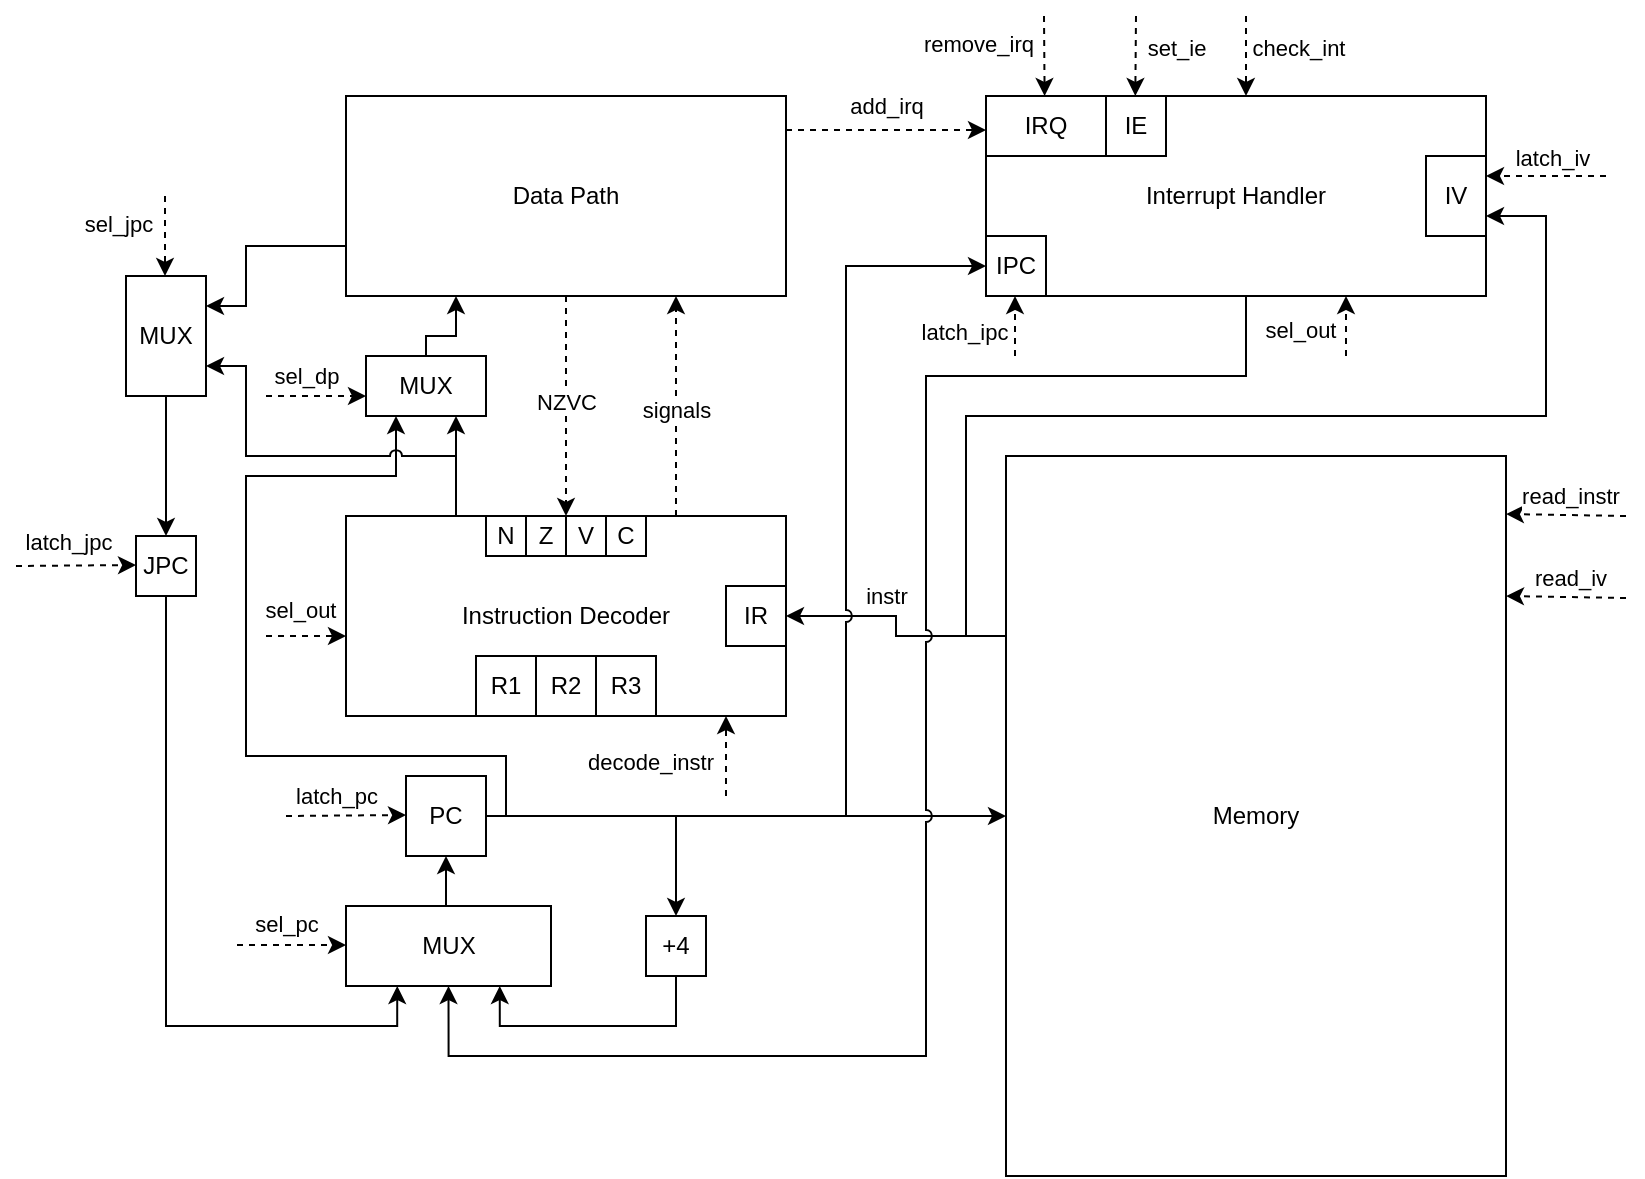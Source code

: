 <mxfile version="27.1.5">
  <diagram name="Страница — 1" id="lOXgt-aCseuYetRpwDvi">
    <mxGraphModel dx="1042" dy="1711" grid="1" gridSize="10" guides="1" tooltips="1" connect="1" arrows="1" fold="1" page="1" pageScale="1" pageWidth="827" pageHeight="1169" math="0" shadow="0">
      <root>
        <mxCell id="0" />
        <mxCell id="1" parent="0" />
        <mxCell id="n_jryro7lZSGbbbVeQId-4" style="edgeStyle=orthogonalEdgeStyle;rounded=0;orthogonalLoop=1;jettySize=auto;html=1;exitX=1;exitY=0.5;exitDx=0;exitDy=0;entryX=0;entryY=0.5;entryDx=0;entryDy=0;" parent="1" source="hqro3P3JsnMgNJcTQGFR-3" edge="1" target="hqro3P3JsnMgNJcTQGFR-2">
          <mxGeometry relative="1" as="geometry">
            <mxPoint x="540" y="390" as="targetPoint" />
          </mxGeometry>
        </mxCell>
        <mxCell id="e9nB6p_WT3sDQEHfiV55-23" style="edgeStyle=orthogonalEdgeStyle;rounded=0;orthogonalLoop=1;jettySize=auto;html=1;exitX=0;exitY=0.75;exitDx=0;exitDy=0;entryX=1;entryY=0.25;entryDx=0;entryDy=0;" parent="1" source="hqro3P3JsnMgNJcTQGFR-1" target="e9nB6p_WT3sDQEHfiV55-22" edge="1">
          <mxGeometry relative="1" as="geometry">
            <Array as="points">
              <mxPoint x="170" y="105" />
              <mxPoint x="170" y="135" />
            </Array>
          </mxGeometry>
        </mxCell>
        <mxCell id="hqro3P3JsnMgNJcTQGFR-1" value="Data Path" style="rounded=0;whiteSpace=wrap;html=1;" parent="1" vertex="1">
          <mxGeometry x="220" y="30" width="220" height="100" as="geometry" />
        </mxCell>
        <mxCell id="hqro3P3JsnMgNJcTQGFR-24" style="edgeStyle=orthogonalEdgeStyle;rounded=0;orthogonalLoop=1;jettySize=auto;html=1;exitX=0;exitY=0.25;exitDx=0;exitDy=0;entryX=1;entryY=0.5;entryDx=0;entryDy=0;" parent="1" source="hqro3P3JsnMgNJcTQGFR-2" target="hqro3P3JsnMgNJcTQGFR-4" edge="1">
          <mxGeometry relative="1" as="geometry" />
        </mxCell>
        <mxCell id="hqro3P3JsnMgNJcTQGFR-31" value="instr" style="edgeLabel;html=1;align=center;verticalAlign=middle;resizable=0;points=[];" parent="hqro3P3JsnMgNJcTQGFR-24" vertex="1" connectable="0">
          <mxGeometry x="-0.013" relative="1" as="geometry">
            <mxPoint x="-5" y="-16" as="offset" />
          </mxGeometry>
        </mxCell>
        <mxCell id="ijN6u9asBKh3APsqhych-20" style="edgeStyle=orthogonalEdgeStyle;rounded=0;orthogonalLoop=1;jettySize=auto;html=1;exitX=0;exitY=0.25;exitDx=0;exitDy=0;entryX=1;entryY=0.75;entryDx=0;entryDy=0;" edge="1" parent="1" source="hqro3P3JsnMgNJcTQGFR-2" target="ijN6u9asBKh3APsqhych-18">
          <mxGeometry relative="1" as="geometry">
            <Array as="points">
              <mxPoint x="530" y="300" />
              <mxPoint x="530" y="190" />
              <mxPoint x="820" y="190" />
              <mxPoint x="820" y="90" />
            </Array>
          </mxGeometry>
        </mxCell>
        <mxCell id="hqro3P3JsnMgNJcTQGFR-2" value="Memory" style="rounded=0;whiteSpace=wrap;html=1;" parent="1" vertex="1">
          <mxGeometry x="550" y="210" width="250" height="360" as="geometry" />
        </mxCell>
        <mxCell id="hqro3P3JsnMgNJcTQGFR-14" style="edgeStyle=orthogonalEdgeStyle;rounded=0;orthogonalLoop=1;jettySize=auto;html=1;exitX=1;exitY=0.5;exitDx=0;exitDy=0;entryX=0.5;entryY=0;entryDx=0;entryDy=0;" parent="1" source="hqro3P3JsnMgNJcTQGFR-3" target="hqro3P3JsnMgNJcTQGFR-13" edge="1">
          <mxGeometry relative="1" as="geometry" />
        </mxCell>
        <mxCell id="e9nB6p_WT3sDQEHfiV55-61" style="edgeStyle=orthogonalEdgeStyle;rounded=0;orthogonalLoop=1;jettySize=auto;html=1;exitX=1;exitY=0.5;exitDx=0;exitDy=0;entryX=0;entryY=0.5;entryDx=0;entryDy=0;jumpStyle=arc;" parent="1" source="hqro3P3JsnMgNJcTQGFR-3" target="e9nB6p_WT3sDQEHfiV55-58" edge="1">
          <mxGeometry relative="1" as="geometry">
            <Array as="points">
              <mxPoint x="470" y="390" />
              <mxPoint x="470" y="115" />
            </Array>
          </mxGeometry>
        </mxCell>
        <mxCell id="n_jryro7lZSGbbbVeQId-5" style="edgeStyle=orthogonalEdgeStyle;rounded=0;orthogonalLoop=1;jettySize=auto;html=1;exitX=1;exitY=0.5;exitDx=0;exitDy=0;entryX=0.25;entryY=1;entryDx=0;entryDy=0;" parent="1" source="hqro3P3JsnMgNJcTQGFR-3" target="e9nB6p_WT3sDQEHfiV55-2" edge="1">
          <mxGeometry relative="1" as="geometry">
            <Array as="points">
              <mxPoint x="300" y="390" />
              <mxPoint x="300" y="360" />
              <mxPoint x="170" y="360" />
              <mxPoint x="170" y="220" />
              <mxPoint x="245" y="220" />
            </Array>
          </mxGeometry>
        </mxCell>
        <mxCell id="hqro3P3JsnMgNJcTQGFR-3" value="PC" style="rounded=0;whiteSpace=wrap;html=1;" parent="1" vertex="1">
          <mxGeometry x="250" y="370" width="40" height="40" as="geometry" />
        </mxCell>
        <mxCell id="hqro3P3JsnMgNJcTQGFR-33" style="edgeStyle=orthogonalEdgeStyle;rounded=0;orthogonalLoop=1;jettySize=auto;html=1;exitX=0.75;exitY=0;exitDx=0;exitDy=0;entryX=0.75;entryY=1;entryDx=0;entryDy=0;dashed=1;" parent="1" source="hqro3P3JsnMgNJcTQGFR-4" target="hqro3P3JsnMgNJcTQGFR-1" edge="1">
          <mxGeometry relative="1" as="geometry" />
        </mxCell>
        <mxCell id="hqro3P3JsnMgNJcTQGFR-40" value="signals" style="edgeLabel;html=1;align=center;verticalAlign=middle;resizable=0;points=[];" parent="hqro3P3JsnMgNJcTQGFR-33" vertex="1" connectable="0">
          <mxGeometry x="-0.05" y="-2" relative="1" as="geometry">
            <mxPoint x="-2" y="-1" as="offset" />
          </mxGeometry>
        </mxCell>
        <mxCell id="e9nB6p_WT3sDQEHfiV55-8" style="edgeStyle=orthogonalEdgeStyle;rounded=0;orthogonalLoop=1;jettySize=auto;html=1;exitX=0.25;exitY=0;exitDx=0;exitDy=0;entryX=0.75;entryY=1;entryDx=0;entryDy=0;" parent="1" source="hqro3P3JsnMgNJcTQGFR-4" target="e9nB6p_WT3sDQEHfiV55-2" edge="1">
          <mxGeometry relative="1" as="geometry" />
        </mxCell>
        <mxCell id="hqro3P3JsnMgNJcTQGFR-4" value="Instruction Decoder" style="rounded=0;whiteSpace=wrap;html=1;" parent="1" vertex="1">
          <mxGeometry x="220" y="240" width="220" height="100" as="geometry" />
        </mxCell>
        <mxCell id="hqro3P3JsnMgNJcTQGFR-5" value="Interrupt Handler" style="rounded=0;whiteSpace=wrap;html=1;" parent="1" vertex="1">
          <mxGeometry x="540" y="30" width="250" height="100" as="geometry" />
        </mxCell>
        <mxCell id="hqro3P3JsnMgNJcTQGFR-6" value="IRQ" style="rounded=0;whiteSpace=wrap;html=1;" parent="1" vertex="1">
          <mxGeometry x="540" y="30" width="60" height="30" as="geometry" />
        </mxCell>
        <mxCell id="hqro3P3JsnMgNJcTQGFR-9" value="IE" style="rounded=0;whiteSpace=wrap;html=1;" parent="1" vertex="1">
          <mxGeometry x="600" y="30" width="30" height="30" as="geometry" />
        </mxCell>
        <mxCell id="e9nB6p_WT3sDQEHfiV55-56" style="edgeStyle=orthogonalEdgeStyle;rounded=0;orthogonalLoop=1;jettySize=auto;html=1;exitX=0.5;exitY=1;exitDx=0;exitDy=0;entryX=0.75;entryY=1;entryDx=0;entryDy=0;" parent="1" source="hqro3P3JsnMgNJcTQGFR-13" target="e9nB6p_WT3sDQEHfiV55-36" edge="1">
          <mxGeometry relative="1" as="geometry" />
        </mxCell>
        <mxCell id="hqro3P3JsnMgNJcTQGFR-13" value="+4" style="rounded=0;whiteSpace=wrap;html=1;" parent="1" vertex="1">
          <mxGeometry x="370" y="440" width="30" height="30" as="geometry" />
        </mxCell>
        <mxCell id="hqro3P3JsnMgNJcTQGFR-19" value="IR" style="rounded=0;whiteSpace=wrap;html=1;" parent="1" vertex="1">
          <mxGeometry x="410" y="275" width="30" height="30" as="geometry" />
        </mxCell>
        <mxCell id="hqro3P3JsnMgNJcTQGFR-25" value="R1" style="rounded=0;whiteSpace=wrap;html=1;" parent="1" vertex="1">
          <mxGeometry x="285" y="310" width="30" height="30" as="geometry" />
        </mxCell>
        <mxCell id="hqro3P3JsnMgNJcTQGFR-26" value="R2" style="rounded=0;whiteSpace=wrap;html=1;" parent="1" vertex="1">
          <mxGeometry x="315" y="310" width="30" height="30" as="geometry" />
        </mxCell>
        <mxCell id="hqro3P3JsnMgNJcTQGFR-27" value="R3" style="rounded=0;whiteSpace=wrap;html=1;" parent="1" vertex="1">
          <mxGeometry x="345" y="310" width="30" height="30" as="geometry" />
        </mxCell>
        <mxCell id="hqro3P3JsnMgNJcTQGFR-43" value="" style="endArrow=classic;html=1;rounded=0;dashed=1;" parent="1" edge="1">
          <mxGeometry width="50" height="50" relative="1" as="geometry">
            <mxPoint x="190" y="390" as="sourcePoint" />
            <mxPoint x="250" y="389.5" as="targetPoint" />
          </mxGeometry>
        </mxCell>
        <mxCell id="hqro3P3JsnMgNJcTQGFR-44" value="latch_pc" style="edgeLabel;html=1;align=center;verticalAlign=middle;resizable=0;points=[];" parent="hqro3P3JsnMgNJcTQGFR-43" vertex="1" connectable="0">
          <mxGeometry x="-0.056" y="-1" relative="1" as="geometry">
            <mxPoint x="-4" y="-11" as="offset" />
          </mxGeometry>
        </mxCell>
        <mxCell id="hqro3P3JsnMgNJcTQGFR-45" value="" style="endArrow=classic;html=1;rounded=0;dashed=1;" parent="1" edge="1">
          <mxGeometry width="50" height="50" relative="1" as="geometry">
            <mxPoint x="165.5" y="454.5" as="sourcePoint" />
            <mxPoint x="220" y="454.5" as="targetPoint" />
          </mxGeometry>
        </mxCell>
        <mxCell id="hqro3P3JsnMgNJcTQGFR-46" value="sel_pc" style="edgeLabel;html=1;align=center;verticalAlign=middle;resizable=0;points=[];" parent="hqro3P3JsnMgNJcTQGFR-45" vertex="1" connectable="0">
          <mxGeometry x="-0.056" y="-1" relative="1" as="geometry">
            <mxPoint x="-1" y="-12" as="offset" />
          </mxGeometry>
        </mxCell>
        <mxCell id="pG1akfXQ8sJfI-SVSOyK-1" value="" style="endArrow=classic;html=1;rounded=0;dashed=1;exitX=0.5;exitY=1;exitDx=0;exitDy=0;" parent="1" source="hqro3P3JsnMgNJcTQGFR-1" edge="1">
          <mxGeometry width="50" height="50" relative="1" as="geometry">
            <mxPoint x="330" y="200" as="sourcePoint" />
            <mxPoint x="330" y="240" as="targetPoint" />
          </mxGeometry>
        </mxCell>
        <mxCell id="pG1akfXQ8sJfI-SVSOyK-2" value="NZVC" style="edgeLabel;html=1;align=center;verticalAlign=middle;resizable=0;points=[];" parent="pG1akfXQ8sJfI-SVSOyK-1" vertex="1" connectable="0">
          <mxGeometry x="-0.056" relative="1" as="geometry">
            <mxPoint y="1" as="offset" />
          </mxGeometry>
        </mxCell>
        <mxCell id="pG1akfXQ8sJfI-SVSOyK-3" value="N" style="rounded=0;whiteSpace=wrap;html=1;" parent="1" vertex="1">
          <mxGeometry x="290" y="240" width="20" height="20" as="geometry" />
        </mxCell>
        <mxCell id="pG1akfXQ8sJfI-SVSOyK-4" value="Z" style="rounded=0;whiteSpace=wrap;html=1;" parent="1" vertex="1">
          <mxGeometry x="310" y="240" width="20" height="20" as="geometry" />
        </mxCell>
        <mxCell id="pG1akfXQ8sJfI-SVSOyK-5" value="V" style="rounded=0;whiteSpace=wrap;html=1;" parent="1" vertex="1">
          <mxGeometry x="330" y="240" width="20" height="20" as="geometry" />
        </mxCell>
        <mxCell id="pG1akfXQ8sJfI-SVSOyK-6" value="C" style="rounded=0;whiteSpace=wrap;html=1;" parent="1" vertex="1">
          <mxGeometry x="350" y="240" width="20" height="20" as="geometry" />
        </mxCell>
        <mxCell id="orpr7wIEOJoV2KB0DI3t-2" value="" style="endArrow=classic;html=1;rounded=0;dashed=1;" parent="1" edge="1">
          <mxGeometry width="50" height="50" relative="1" as="geometry">
            <mxPoint x="860" y="240" as="sourcePoint" />
            <mxPoint x="800" y="239" as="targetPoint" />
          </mxGeometry>
        </mxCell>
        <mxCell id="orpr7wIEOJoV2KB0DI3t-3" value="read_instr" style="edgeLabel;html=1;align=center;verticalAlign=middle;resizable=0;points=[];" parent="orpr7wIEOJoV2KB0DI3t-2" vertex="1" connectable="0">
          <mxGeometry x="-0.056" relative="1" as="geometry">
            <mxPoint y="-10" as="offset" />
          </mxGeometry>
        </mxCell>
        <mxCell id="e9nB6p_WT3sDQEHfiV55-16" style="edgeStyle=orthogonalEdgeStyle;rounded=0;orthogonalLoop=1;jettySize=auto;html=1;exitX=0.5;exitY=0;exitDx=0;exitDy=0;entryX=0.25;entryY=1;entryDx=0;entryDy=0;" parent="1" source="e9nB6p_WT3sDQEHfiV55-2" target="hqro3P3JsnMgNJcTQGFR-1" edge="1">
          <mxGeometry relative="1" as="geometry">
            <Array as="points">
              <mxPoint x="260" y="150" />
              <mxPoint x="275" y="150" />
            </Array>
          </mxGeometry>
        </mxCell>
        <mxCell id="e9nB6p_WT3sDQEHfiV55-2" value="MUX" style="rounded=0;whiteSpace=wrap;html=1;" parent="1" vertex="1">
          <mxGeometry x="230" y="160" width="60" height="30" as="geometry" />
        </mxCell>
        <mxCell id="e9nB6p_WT3sDQEHfiV55-54" style="edgeStyle=orthogonalEdgeStyle;rounded=0;orthogonalLoop=1;jettySize=auto;html=1;exitX=0.5;exitY=1;exitDx=0;exitDy=0;entryX=0.25;entryY=1;entryDx=0;entryDy=0;" parent="1" source="e9nB6p_WT3sDQEHfiV55-20" target="e9nB6p_WT3sDQEHfiV55-36" edge="1">
          <mxGeometry relative="1" as="geometry">
            <Array as="points">
              <mxPoint x="130" y="495" />
              <mxPoint x="246" y="495" />
            </Array>
          </mxGeometry>
        </mxCell>
        <mxCell id="e9nB6p_WT3sDQEHfiV55-20" value="JPC" style="rounded=0;whiteSpace=wrap;html=1;" parent="1" vertex="1">
          <mxGeometry x="115" y="250" width="30" height="30" as="geometry" />
        </mxCell>
        <mxCell id="e9nB6p_WT3sDQEHfiV55-25" style="edgeStyle=orthogonalEdgeStyle;rounded=0;orthogonalLoop=1;jettySize=auto;html=1;exitX=0.5;exitY=1;exitDx=0;exitDy=0;" parent="1" source="e9nB6p_WT3sDQEHfiV55-22" target="e9nB6p_WT3sDQEHfiV55-20" edge="1">
          <mxGeometry relative="1" as="geometry" />
        </mxCell>
        <mxCell id="e9nB6p_WT3sDQEHfiV55-22" value="MUX" style="rounded=0;whiteSpace=wrap;html=1;" parent="1" vertex="1">
          <mxGeometry x="110" y="120" width="40" height="60" as="geometry" />
        </mxCell>
        <mxCell id="e9nB6p_WT3sDQEHfiV55-24" style="edgeStyle=orthogonalEdgeStyle;rounded=0;orthogonalLoop=1;jettySize=auto;html=1;exitX=0.25;exitY=0;exitDx=0;exitDy=0;entryX=1;entryY=0.75;entryDx=0;entryDy=0;jumpStyle=arc;" parent="1" source="hqro3P3JsnMgNJcTQGFR-4" target="e9nB6p_WT3sDQEHfiV55-22" edge="1">
          <mxGeometry relative="1" as="geometry">
            <Array as="points">
              <mxPoint x="275" y="210" />
              <mxPoint x="170" y="210" />
              <mxPoint x="170" y="165" />
            </Array>
          </mxGeometry>
        </mxCell>
        <mxCell id="e9nB6p_WT3sDQEHfiV55-45" style="edgeStyle=orthogonalEdgeStyle;rounded=0;orthogonalLoop=1;jettySize=auto;html=1;exitX=0.5;exitY=0;exitDx=0;exitDy=0;entryX=0.5;entryY=1;entryDx=0;entryDy=0;" parent="1" source="e9nB6p_WT3sDQEHfiV55-36" target="hqro3P3JsnMgNJcTQGFR-3" edge="1">
          <mxGeometry relative="1" as="geometry" />
        </mxCell>
        <mxCell id="e9nB6p_WT3sDQEHfiV55-36" value="MUX" style="rounded=0;whiteSpace=wrap;html=1;" parent="1" vertex="1">
          <mxGeometry x="220" y="435" width="102.5" height="40" as="geometry" />
        </mxCell>
        <mxCell id="e9nB6p_WT3sDQEHfiV55-46" value="" style="endArrow=classic;html=1;rounded=0;dashed=1;" parent="1" edge="1">
          <mxGeometry width="50" height="50" relative="1" as="geometry">
            <mxPoint x="55" y="265" as="sourcePoint" />
            <mxPoint x="115" y="264.5" as="targetPoint" />
          </mxGeometry>
        </mxCell>
        <mxCell id="e9nB6p_WT3sDQEHfiV55-47" value="latch_jpc" style="edgeLabel;html=1;align=center;verticalAlign=middle;resizable=0;points=[];" parent="e9nB6p_WT3sDQEHfiV55-46" vertex="1" connectable="0">
          <mxGeometry x="-0.056" y="-1" relative="1" as="geometry">
            <mxPoint x="-3" y="-13" as="offset" />
          </mxGeometry>
        </mxCell>
        <mxCell id="e9nB6p_WT3sDQEHfiV55-50" value="" style="endArrow=classic;html=1;rounded=0;dashed=1;" parent="1" edge="1">
          <mxGeometry width="50" height="50" relative="1" as="geometry">
            <mxPoint x="129.5" y="80" as="sourcePoint" />
            <mxPoint x="129.5" y="120" as="targetPoint" />
          </mxGeometry>
        </mxCell>
        <mxCell id="e9nB6p_WT3sDQEHfiV55-51" value="sel_jpc" style="edgeLabel;html=1;align=center;verticalAlign=middle;resizable=0;points=[];" parent="e9nB6p_WT3sDQEHfiV55-50" vertex="1" connectable="0">
          <mxGeometry x="-0.056" y="-1" relative="1" as="geometry">
            <mxPoint x="-23" y="-5" as="offset" />
          </mxGeometry>
        </mxCell>
        <mxCell id="e9nB6p_WT3sDQEHfiV55-52" value="" style="endArrow=classic;html=1;rounded=0;dashed=1;" parent="1" edge="1">
          <mxGeometry width="50" height="50" relative="1" as="geometry">
            <mxPoint x="180" y="180" as="sourcePoint" />
            <mxPoint x="230" y="180" as="targetPoint" />
          </mxGeometry>
        </mxCell>
        <mxCell id="e9nB6p_WT3sDQEHfiV55-53" value="sel_dp" style="edgeLabel;html=1;align=center;verticalAlign=middle;resizable=0;points=[];" parent="e9nB6p_WT3sDQEHfiV55-52" vertex="1" connectable="0">
          <mxGeometry x="-0.056" y="-1" relative="1" as="geometry">
            <mxPoint x="-4" y="-11" as="offset" />
          </mxGeometry>
        </mxCell>
        <mxCell id="e9nB6p_WT3sDQEHfiV55-60" style="edgeStyle=orthogonalEdgeStyle;rounded=0;orthogonalLoop=1;jettySize=auto;html=1;exitX=0.5;exitY=1;exitDx=0;exitDy=0;entryX=0.5;entryY=1;entryDx=0;entryDy=0;jumpStyle=arc;" parent="1" source="e9nB6p_WT3sDQEHfiV55-58" target="e9nB6p_WT3sDQEHfiV55-36" edge="1">
          <mxGeometry relative="1" as="geometry">
            <Array as="points">
              <mxPoint x="670" y="130" />
              <mxPoint x="670" y="170" />
              <mxPoint x="510" y="170" />
              <mxPoint x="510" y="510" />
              <mxPoint x="271" y="510" />
            </Array>
          </mxGeometry>
        </mxCell>
        <mxCell id="e9nB6p_WT3sDQEHfiV55-58" value="IPC" style="rounded=0;whiteSpace=wrap;html=1;" parent="1" vertex="1">
          <mxGeometry x="540" y="100" width="30" height="30" as="geometry" />
        </mxCell>
        <mxCell id="e9nB6p_WT3sDQEHfiV55-62" value="" style="endArrow=classic;html=1;rounded=0;dashed=1;" parent="1" edge="1">
          <mxGeometry width="50" height="50" relative="1" as="geometry">
            <mxPoint x="554.5" y="160" as="sourcePoint" />
            <mxPoint x="554.5" y="130" as="targetPoint" />
          </mxGeometry>
        </mxCell>
        <mxCell id="e9nB6p_WT3sDQEHfiV55-63" value="latch_ipc" style="edgeLabel;html=1;align=center;verticalAlign=middle;resizable=0;points=[];" parent="e9nB6p_WT3sDQEHfiV55-62" vertex="1" connectable="0">
          <mxGeometry x="-0.056" y="-1" relative="1" as="geometry">
            <mxPoint x="-27" y="2" as="offset" />
          </mxGeometry>
        </mxCell>
        <mxCell id="ijN6u9asBKh3APsqhych-1" value="" style="endArrow=classic;html=1;rounded=0;dashed=1;" edge="1" parent="1">
          <mxGeometry width="50" height="50" relative="1" as="geometry">
            <mxPoint x="720" y="160" as="sourcePoint" />
            <mxPoint x="720" y="130" as="targetPoint" />
          </mxGeometry>
        </mxCell>
        <mxCell id="ijN6u9asBKh3APsqhych-2" value="sel_out" style="edgeLabel;html=1;align=center;verticalAlign=middle;resizable=0;points=[];" vertex="1" connectable="0" parent="ijN6u9asBKh3APsqhych-1">
          <mxGeometry x="-0.056" y="-1" relative="1" as="geometry">
            <mxPoint x="-24" y="1" as="offset" />
          </mxGeometry>
        </mxCell>
        <mxCell id="ijN6u9asBKh3APsqhych-3" value="" style="endArrow=classic;html=1;rounded=0;dashed=1;" edge="1" parent="1">
          <mxGeometry width="50" height="50" relative="1" as="geometry">
            <mxPoint x="670" y="-10" as="sourcePoint" />
            <mxPoint x="670" y="30" as="targetPoint" />
          </mxGeometry>
        </mxCell>
        <mxCell id="ijN6u9asBKh3APsqhych-4" value="check_int" style="edgeLabel;html=1;align=center;verticalAlign=middle;resizable=0;points=[];" vertex="1" connectable="0" parent="ijN6u9asBKh3APsqhych-3">
          <mxGeometry x="-0.056" relative="1" as="geometry">
            <mxPoint x="26" y="-3" as="offset" />
          </mxGeometry>
        </mxCell>
        <mxCell id="ijN6u9asBKh3APsqhych-7" value="" style="endArrow=classic;html=1;rounded=0;dashed=1;" edge="1" parent="1">
          <mxGeometry width="50" height="50" relative="1" as="geometry">
            <mxPoint x="440" y="47" as="sourcePoint" />
            <mxPoint x="540" y="47" as="targetPoint" />
          </mxGeometry>
        </mxCell>
        <mxCell id="ijN6u9asBKh3APsqhych-9" value="add_irq" style="edgeLabel;html=1;align=center;verticalAlign=middle;resizable=0;points=[];" vertex="1" connectable="0" parent="ijN6u9asBKh3APsqhych-7">
          <mxGeometry x="-0.152" y="1" relative="1" as="geometry">
            <mxPoint x="7" y="-11" as="offset" />
          </mxGeometry>
        </mxCell>
        <mxCell id="ijN6u9asBKh3APsqhych-10" value="" style="endArrow=classic;html=1;rounded=0;dashed=1;" edge="1" parent="1">
          <mxGeometry width="50" height="50" relative="1" as="geometry">
            <mxPoint x="569" y="-10" as="sourcePoint" />
            <mxPoint x="569.31" y="30" as="targetPoint" />
          </mxGeometry>
        </mxCell>
        <mxCell id="ijN6u9asBKh3APsqhych-11" value="remove_irq" style="edgeLabel;html=1;align=center;verticalAlign=middle;resizable=0;points=[];" vertex="1" connectable="0" parent="ijN6u9asBKh3APsqhych-10">
          <mxGeometry x="-0.056" relative="1" as="geometry">
            <mxPoint x="-33" y="-5" as="offset" />
          </mxGeometry>
        </mxCell>
        <mxCell id="ijN6u9asBKh3APsqhych-14" value="" style="endArrow=classic;html=1;rounded=0;dashed=1;" edge="1" parent="1">
          <mxGeometry width="50" height="50" relative="1" as="geometry">
            <mxPoint x="615" y="-10" as="sourcePoint" />
            <mxPoint x="614.66" y="30" as="targetPoint" />
          </mxGeometry>
        </mxCell>
        <mxCell id="ijN6u9asBKh3APsqhych-15" value="set_ie" style="edgeLabel;html=1;align=center;verticalAlign=middle;resizable=0;points=[];" vertex="1" connectable="0" parent="ijN6u9asBKh3APsqhych-14">
          <mxGeometry x="-0.056" relative="1" as="geometry">
            <mxPoint x="20" y="-3" as="offset" />
          </mxGeometry>
        </mxCell>
        <mxCell id="ijN6u9asBKh3APsqhych-16" value="" style="endArrow=classic;html=1;rounded=0;dashed=1;" edge="1" parent="1">
          <mxGeometry width="50" height="50" relative="1" as="geometry">
            <mxPoint x="850" y="70" as="sourcePoint" />
            <mxPoint x="790" y="70" as="targetPoint" />
          </mxGeometry>
        </mxCell>
        <mxCell id="ijN6u9asBKh3APsqhych-17" value="latch_iv" style="edgeLabel;html=1;align=center;verticalAlign=middle;resizable=0;points=[];" vertex="1" connectable="0" parent="ijN6u9asBKh3APsqhych-16">
          <mxGeometry x="-0.056" y="-1" relative="1" as="geometry">
            <mxPoint x="1" y="-8" as="offset" />
          </mxGeometry>
        </mxCell>
        <mxCell id="ijN6u9asBKh3APsqhych-18" value="IV" style="rounded=0;whiteSpace=wrap;html=1;" vertex="1" parent="1">
          <mxGeometry x="760" y="60" width="30" height="40" as="geometry" />
        </mxCell>
        <mxCell id="ijN6u9asBKh3APsqhych-21" value="" style="endArrow=classic;html=1;rounded=0;dashed=1;" edge="1" parent="1">
          <mxGeometry width="50" height="50" relative="1" as="geometry">
            <mxPoint x="860" y="281" as="sourcePoint" />
            <mxPoint x="800" y="280" as="targetPoint" />
          </mxGeometry>
        </mxCell>
        <mxCell id="ijN6u9asBKh3APsqhych-22" value="read_iv" style="edgeLabel;html=1;align=center;verticalAlign=middle;resizable=0;points=[];" vertex="1" connectable="0" parent="ijN6u9asBKh3APsqhych-21">
          <mxGeometry x="-0.056" relative="1" as="geometry">
            <mxPoint y="-10" as="offset" />
          </mxGeometry>
        </mxCell>
        <mxCell id="ijN6u9asBKh3APsqhych-23" value="" style="endArrow=classic;html=1;rounded=0;dashed=1;" edge="1" parent="1">
          <mxGeometry width="50" height="50" relative="1" as="geometry">
            <mxPoint x="410" y="380" as="sourcePoint" />
            <mxPoint x="410" y="340" as="targetPoint" />
          </mxGeometry>
        </mxCell>
        <mxCell id="ijN6u9asBKh3APsqhych-24" value="decode_instr" style="edgeLabel;html=1;align=center;verticalAlign=middle;resizable=0;points=[];" vertex="1" connectable="0" parent="ijN6u9asBKh3APsqhych-23">
          <mxGeometry x="-0.056" y="-1" relative="1" as="geometry">
            <mxPoint x="-39" y="2" as="offset" />
          </mxGeometry>
        </mxCell>
        <mxCell id="ijN6u9asBKh3APsqhych-25" value="" style="endArrow=classic;html=1;rounded=0;dashed=1;" edge="1" parent="1">
          <mxGeometry width="50" height="50" relative="1" as="geometry">
            <mxPoint x="180" y="300" as="sourcePoint" />
            <mxPoint x="220" y="300" as="targetPoint" />
          </mxGeometry>
        </mxCell>
        <mxCell id="ijN6u9asBKh3APsqhych-26" value="sel_out" style="edgeLabel;html=1;align=center;verticalAlign=middle;resizable=0;points=[];" vertex="1" connectable="0" parent="ijN6u9asBKh3APsqhych-25">
          <mxGeometry x="-0.056" y="-1" relative="1" as="geometry">
            <mxPoint x="-2" y="-14" as="offset" />
          </mxGeometry>
        </mxCell>
      </root>
    </mxGraphModel>
  </diagram>
</mxfile>
